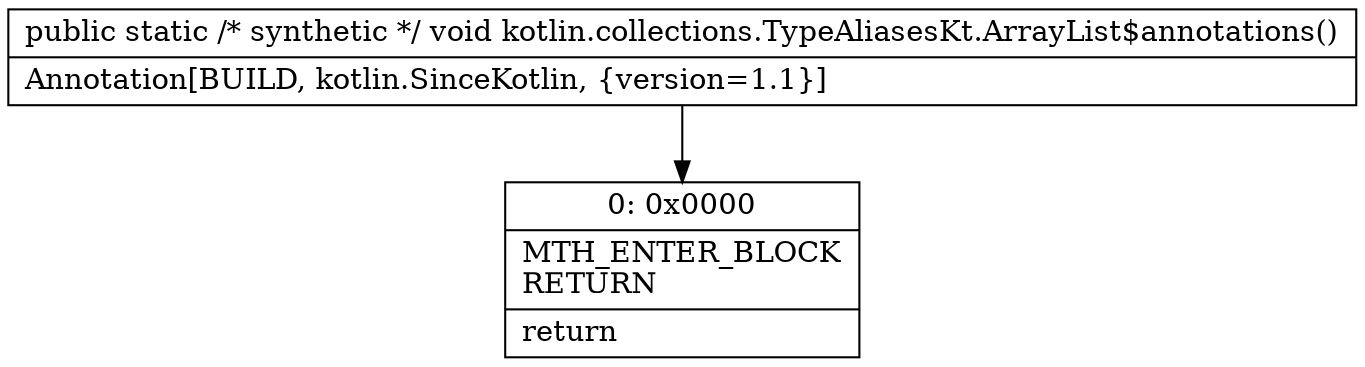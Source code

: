 digraph "CFG forkotlin.collections.TypeAliasesKt.ArrayList$annotations()V" {
Node_0 [shape=record,label="{0\:\ 0x0000|MTH_ENTER_BLOCK\lRETURN\l|return\l}"];
MethodNode[shape=record,label="{public static \/* synthetic *\/ void kotlin.collections.TypeAliasesKt.ArrayList$annotations()  | Annotation[BUILD, kotlin.SinceKotlin, \{version=1.1\}]\l}"];
MethodNode -> Node_0;
}

